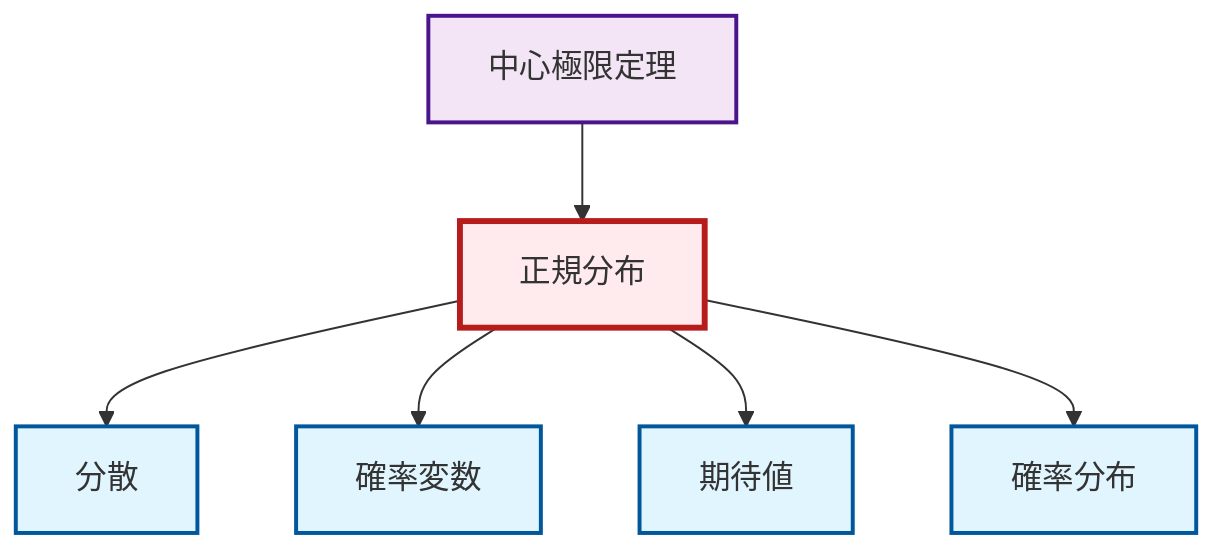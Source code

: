 graph TD
    classDef definition fill:#e1f5fe,stroke:#01579b,stroke-width:2px
    classDef theorem fill:#f3e5f5,stroke:#4a148c,stroke-width:2px
    classDef axiom fill:#fff3e0,stroke:#e65100,stroke-width:2px
    classDef example fill:#e8f5e9,stroke:#1b5e20,stroke-width:2px
    classDef current fill:#ffebee,stroke:#b71c1c,stroke-width:3px
    def-normal-distribution["正規分布"]:::definition
    def-probability-distribution["確率分布"]:::definition
    def-random-variable["確率変数"]:::definition
    def-variance["分散"]:::definition
    thm-central-limit["中心極限定理"]:::theorem
    def-expectation["期待値"]:::definition
    def-normal-distribution --> def-variance
    def-normal-distribution --> def-random-variable
    def-normal-distribution --> def-expectation
    def-normal-distribution --> def-probability-distribution
    thm-central-limit --> def-normal-distribution
    class def-normal-distribution current
